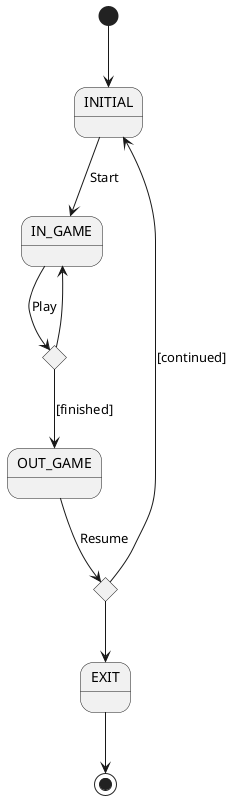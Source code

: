 @startuml UseCaseContext
state INITIAL
state IN_GAME
state OUT_GAME
state EXIT
state if_finished <<choice>>
state if_resumed <<choice>>


[*] --> INITIAL
INITIAL --> IN_GAME: Start
IN_GAME --> if_finished: Play
if_finished --> IN_GAME
if_finished --> OUT_GAME: [finished]
OUT_GAME --> if_resumed: Resume
if_resumed --> INITIAL: [continued]
if_resumed --> EXIT
EXIT --> [*]
@enduml


@startuml ViewUseCaseStart
state INITIAL
state IN_GAME
state start as " "
state started as " "
[*] --> INITIAL
INITIAL --> start: Player requests a new game   
start --> started: system show empty board
started --> IN_GAME : system ready to play 
IN_GAME -->[*]
@enduml

@startuml ViewUseCasePlay
state IN_GAME
state A as " "
state B as " "
state C as " "
state D as " "
state E as " "
state F as " "
state G as " "
state H as " "
state K as " "
state L as " "
state M as " "
state N as " "

state I as " "
state J as " "
state K as " "

state if <<choice>>
state if1 <<choice>>
state if2 <<choice>>
state if3 <<choice>>
state if4 <<choice>>

[*] --> IN_GAME
IN_GAME --> if: current player request Play
if --> A: [token on board < 3]
    if --> F: system request coordinate to move
    F --> G: current player enter coordinate
    G --> if2: system displays updated board--
    if2 --> H: system request coordinate to put
        if2 --> K: [error!!]
        note on link
            coordinate is not valid
            square is not empty
            player is not owner of token on square
        end note
        K --> L: system show errors
        L --> [*]: systeme allows to continue the game
    H --> if3: current player enter coordinate
    if3 --> M
        M --> if1: [error!]
    if3 --> C
    
A --> B: system request coordinate to put 
B --> C : current player enter coordinate
C --> if1
    if1 --> N: [error]
    note on link
        coordinate is not valid
        square is not empty
    end note
    N --> L: system show errors!!!
if1 --> D
D --> if4: system displays updated board
    if4 --> L
if4 --> E: [is winner]
E --> I: system displays winner message
I --> [*]: system asks Resume
@enduml 